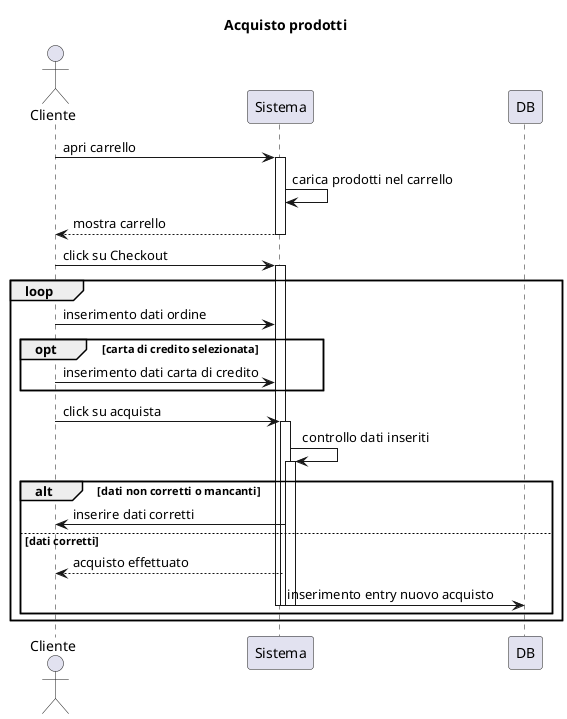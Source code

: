 @startuml
title Acquisto prodotti

actor Cliente


    Cliente -> Sistema : apri carrello
    activate Sistema
    Sistema -> Sistema : carica prodotti nel carrello
    Sistema --> Cliente : mostra carrello
    deactivate Sistema
    Cliente -> Sistema: click su Checkout
    activate Sistema
    loop
        Cliente -> Sistema : inserimento dati ordine

        opt carta di credito selezionata
            Cliente -> Sistema : inserimento dati carta di credito
        end

        Cliente -> Sistema: click su acquista
        activate Sistema
        Sistema -> Sistema : controllo dati inseriti
        activate Sistema
        alt dati non corretti o mancanti
            Sistema -> Cliente : inserire dati corretti
        else dati corretti
            Sistema --> Cliente : acquisto effettuato
            Sistema -> DB : inserimento entry nuovo acquisto
            deactivate Sistema
            deactivate Sistema
            deactivate Sistema
        end
    end


@enduml